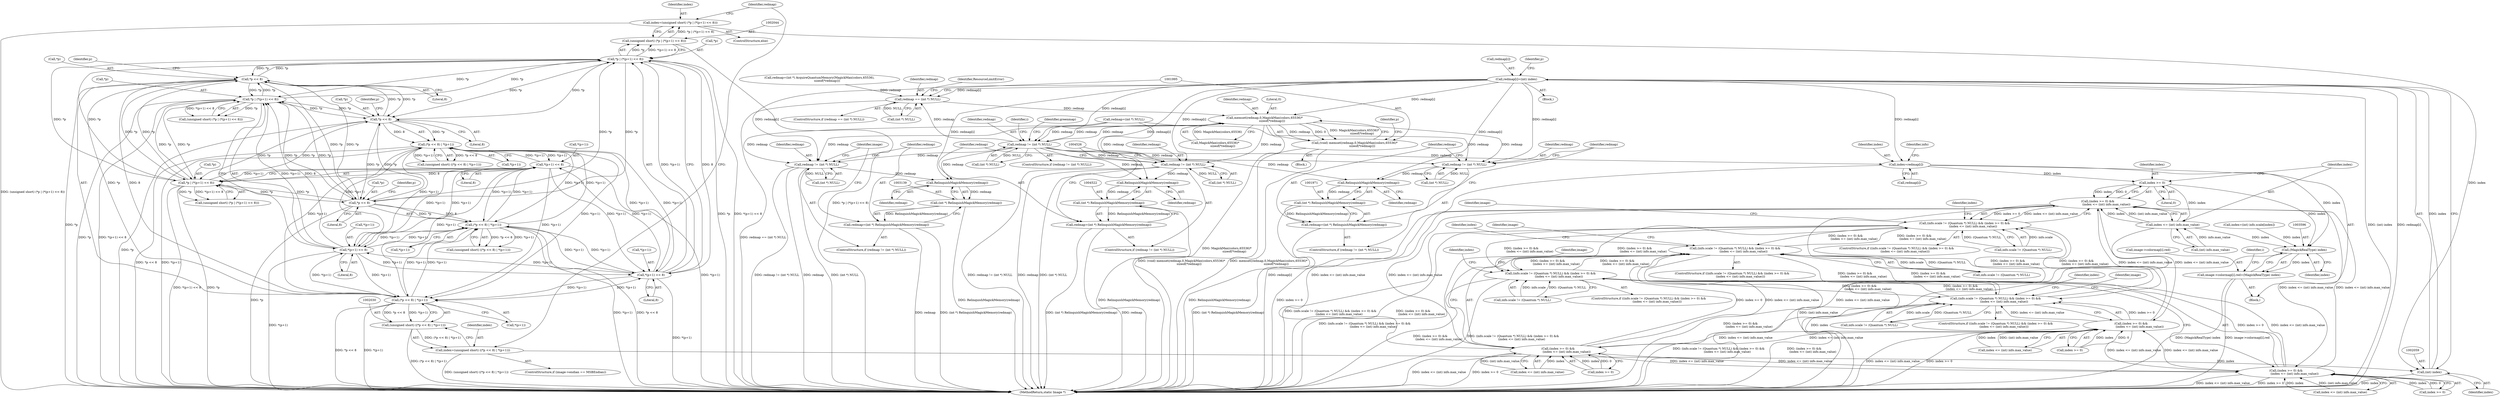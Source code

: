 digraph "0_ImageMagick_6b6bff054d569a77973f2140c0e86366e6168a6c_0@array" {
"1002054" [label="(Call,redmap[i]=(int) index)"];
"1002058" [label="(Call,(int) index)"];
"1002041" [label="(Call,index=(unsigned short) (*p | (*(p+1) << 8)))"];
"1002043" [label="(Call,(unsigned short) (*p | (*(p+1) << 8)))"];
"1002045" [label="(Call,*p | (*(p+1) << 8))"];
"1002032" [label="(Call,*p << 8)"];
"1002170" [label="(Call,*p | (*(p+1) << 8))"];
"1002157" [label="(Call,*p << 8)"];
"1002282" [label="(Call,*p << 8)"];
"1002295" [label="(Call,*p | (*(p+1) << 8))"];
"1002298" [label="(Call,*(p+1) << 8)"];
"1002173" [label="(Call,*(p+1) << 8)"];
"1002048" [label="(Call,*(p+1) << 8)"];
"1002281" [label="(Call,(*p << 8) | *(p+1))"];
"1002031" [label="(Call,(*p << 8) | *(p+1))"];
"1002156" [label="(Call,(*p << 8) | *(p+1))"];
"1002027" [label="(Call,index=(unsigned short) ((*p << 8) | *(p+1)))"];
"1002029" [label="(Call,(unsigned short) ((*p << 8) | *(p+1)))"];
"1001963" [label="(Call,redmap != (int *) NULL)"];
"1001972" [label="(Call,RelinquishMagickMemory(redmap))"];
"1001970" [label="(Call,(int *) RelinquishMagickMemory(redmap))"];
"1001968" [label="(Call,redmap=(int *) RelinquishMagickMemory(redmap))"];
"1001986" [label="(Call,redmap == (int *) NULL)"];
"1001996" [label="(Call,memset(redmap,0,MagickMax(colors,65536)*\n                sizeof(*redmap)))"];
"1001994" [label="(Call,(void) memset(redmap,0,MagickMax(colors,65536)*\n                sizeof(*redmap)))"];
"1003131" [label="(Call,redmap != (int *) NULL)"];
"1003140" [label="(Call,RelinquishMagickMemory(redmap))"];
"1003138" [label="(Call,(int *) RelinquishMagickMemory(redmap))"];
"1003136" [label="(Call,redmap=(int *) RelinquishMagickMemory(redmap))"];
"1003536" [label="(Call,redmap != (int *) NULL)"];
"1003553" [label="(Call,index=redmap[i])"];
"1003568" [label="(Call,index >= 0)"];
"1003567" [label="(Call,(index >= 0) &&\n                  (index <= (int) info.max_value))"];
"1003559" [label="(Call,(info.scale != (Quantum *) NULL) && (index >= 0) &&\n                  (index <= (int) info.max_value))"];
"1003622" [label="(Call,(info.scale != (Quantum *) NULL) && (index >= 0) &&\n                  (index <= (int) info.max_value))"];
"1003685" [label="(Call,(info.scale != (Quantum *) NULL) && (index >= 0) &&\n                  (index <= (int) info.max_value))"];
"1003748" [label="(Call,(info.scale != (Quantum *) NULL) && (index >= 0) &&\n                  (index <= (int) info.max_value))"];
"1003630" [label="(Call,(index >= 0) &&\n                  (index <= (int) info.max_value))"];
"1003693" [label="(Call,(index >= 0) &&\n                  (index <= (int) info.max_value))"];
"1003756" [label="(Call,(index >= 0) &&\n                  (index <= (int) info.max_value))"];
"1003571" [label="(Call,index <= (int) info.max_value)"];
"1003595" [label="(Call,(MagickRealType) index)"];
"1003587" [label="(Call,image->colormap[i].red=(MagickRealType) index)"];
"1004514" [label="(Call,redmap != (int *) NULL)"];
"1004523" [label="(Call,RelinquishMagickMemory(redmap))"];
"1004521" [label="(Call,(int *) RelinquishMagickMemory(redmap))"];
"1004519" [label="(Call,redmap=(int *) RelinquishMagickMemory(redmap))"];
"1001997" [label="(Identifier,redmap)"];
"1003631" [label="(Call,index >= 0)"];
"1003748" [label="(Call,(info.scale != (Quantum *) NULL) && (index >= 0) &&\n                  (index <= (int) info.max_value))"];
"1002042" [label="(Identifier,index)"];
"1001941" [label="(Block,)"];
"1002299" [label="(Call,*(p+1))"];
"1002282" [label="(Call,*p << 8)"];
"1002053" [label="(Literal,8)"];
"1002281" [label="(Call,(*p << 8) | *(p+1))"];
"1002007" [label="(Identifier,p)"];
"1002160" [label="(Literal,8)"];
"1003571" [label="(Call,index <= (int) info.max_value)"];
"1002056" [label="(Identifier,redmap)"];
"1002035" [label="(Literal,8)"];
"1002157" [label="(Call,*p << 8)"];
"1003141" [label="(Identifier,redmap)"];
"1002171" [label="(Call,*p)"];
"1002021" [label="(ControlStructure,if (image->endian == MSBEndian))"];
"1001974" [label="(Call,redmap=(int *) AcquireQuantumMemory(MagickMax(colors,65536),\n                sizeof(*redmap)))"];
"1003536" [label="(Call,redmap != (int *) NULL)"];
"1003686" [label="(Call,info.scale != (Quantum *) NULL)"];
"1003684" [label="(ControlStructure,if ((info.scale != (Quantum *) NULL) && (index >= 0) &&\n                  (index <= (int) info.max_value)))"];
"1003747" [label="(ControlStructure,if ((info.scale != (Quantum *) NULL) && (index >= 0) &&\n                  (index <= (int) info.max_value)))"];
"1002045" [label="(Call,*p | (*(p+1) << 8))"];
"1001994" [label="(Call,(void) memset(redmap,0,MagickMax(colors,65536)*\n                sizeof(*redmap)))"];
"1002161" [label="(Call,*(p+1))"];
"1003538" [label="(Call,(int *) NULL)"];
"1002048" [label="(Call,*(p+1) << 8)"];
"1003757" [label="(Call,index >= 0)"];
"1002033" [label="(Call,*p)"];
"1001987" [label="(Identifier,redmap)"];
"1003555" [label="(Call,redmap[i])"];
"1001970" [label="(Call,(int *) RelinquishMagickMemory(redmap))"];
"1001964" [label="(Identifier,redmap)"];
"1003137" [label="(Identifier,redmap)"];
"1001973" [label="(Identifier,redmap)"];
"1003760" [label="(Call,index <= (int) info.max_value)"];
"1002295" [label="(Call,*p | (*(p+1) << 8))"];
"1004514" [label="(Call,redmap != (int *) NULL)"];
"1003685" [label="(Call,(info.scale != (Quantum *) NULL) && (index >= 0) &&\n                  (index <= (int) info.max_value))"];
"1003573" [label="(Call,(int) info.max_value)"];
"1003567" [label="(Call,(index >= 0) &&\n                  (index <= (int) info.max_value))"];
"1002173" [label="(Call,*(p+1) << 8)"];
"1003568" [label="(Call,index >= 0)"];
"1003642" [label="(Identifier,index)"];
"1003591" [label="(Identifier,image)"];
"1002040" [label="(ControlStructure,else)"];
"1004516" [label="(Call,(int *) NULL)"];
"1003558" [label="(ControlStructure,if ((info.scale != (Quantum *) NULL) && (index >= 0) &&\n                  (index <= (int) info.max_value)))"];
"1002041" [label="(Call,index=(unsigned short) (*p | (*(p+1) << 8)))"];
"1003143" [label="(Identifier,image)"];
"1002286" [label="(Call,*(p+1))"];
"1003138" [label="(Call,(int *) RelinquishMagickMemory(redmap))"];
"1004524" [label="(Identifier,redmap)"];
"1001965" [label="(Call,(int *) NULL)"];
"1004520" [label="(Identifier,redmap)"];
"1001969" [label="(Identifier,redmap)"];
"1003579" [label="(Identifier,index)"];
"1003537" [label="(Identifier,redmap)"];
"1003132" [label="(Identifier,redmap)"];
"1003654" [label="(Identifier,image)"];
"1004523" [label="(Call,RelinquishMagickMemory(redmap))"];
"1001968" [label="(Call,redmap=(int *) RelinquishMagickMemory(redmap))"];
"1003136" [label="(Call,redmap=(int *) RelinquishMagickMemory(redmap))"];
"1002043" [label="(Call,(unsigned short) (*p | (*(p+1) << 8)))"];
"1002298" [label="(Call,*(p+1) << 8)"];
"1002055" [label="(Call,redmap[i])"];
"1003768" [label="(Identifier,index)"];
"1003131" [label="(Call,redmap != (int *) NULL)"];
"1002062" [label="(Identifier,p)"];
"1003570" [label="(Literal,0)"];
"1002046" [label="(Call,*p)"];
"1003595" [label="(Call,(MagickRealType) index)"];
"1002283" [label="(Call,*p)"];
"1001988" [label="(Call,(int *) NULL)"];
"1001998" [label="(Literal,0)"];
"1002027" [label="(Call,index=(unsigned short) ((*p << 8) | *(p+1)))"];
"1002296" [label="(Call,*p)"];
"1003630" [label="(Call,(index >= 0) &&\n                  (index <= (int) info.max_value))"];
"1003559" [label="(Call,(info.scale != (Quantum *) NULL) && (index >= 0) &&\n                  (index <= (int) info.max_value))"];
"1002293" [label="(Call,(unsigned short) (*p | (*(p+1) << 8)))"];
"1000533" [label="(Call,redmap=(int *) NULL)"];
"1002029" [label="(Call,(unsigned short) ((*p << 8) | *(p+1)))"];
"1003693" [label="(Call,(index >= 0) &&\n                  (index <= (int) info.max_value))"];
"1002036" [label="(Call,*(p+1))"];
"1002058" [label="(Call,(int) index)"];
"1003705" [label="(Identifier,index)"];
"1001996" [label="(Call,memset(redmap,0,MagickMax(colors,65536)*\n                sizeof(*redmap)))"];
"1001972" [label="(Call,RelinquishMagickMemory(redmap))"];
"1002178" [label="(Literal,8)"];
"1003130" [label="(ControlStructure,if (redmap != (int *) NULL))"];
"1001985" [label="(ControlStructure,if (redmap == (int *) NULL))"];
"1003569" [label="(Identifier,index)"];
"1003535" [label="(ControlStructure,if (redmap != (int *) NULL))"];
"1003543" [label="(Identifier,i)"];
"1003697" [label="(Call,index <= (int) info.max_value)"];
"1003694" [label="(Call,index >= 0)"];
"1002168" [label="(Call,(unsigned short) (*p | (*(p+1) << 8)))"];
"1003634" [label="(Call,index <= (int) info.max_value)"];
"1004521" [label="(Call,(int *) RelinquishMagickMemory(redmap))"];
"1003553" [label="(Call,index=redmap[i])"];
"1004539" [label="(MethodReturn,static Image *)"];
"1002049" [label="(Call,*(p+1))"];
"1003588" [label="(Call,image->colormap[i].red)"];
"1001986" [label="(Call,redmap == (int *) NULL)"];
"1003578" [label="(Call,index=(int) info.scale[index])"];
"1004519" [label="(Call,redmap=(int *) RelinquishMagickMemory(redmap))"];
"1002154" [label="(Call,(unsigned short) ((*p << 8) | *(p+1)))"];
"1003597" [label="(Identifier,index)"];
"1003621" [label="(ControlStructure,if ((info.scale != (Quantum *) NULL) && (index >= 0) &&\n                  (index <= (int) info.max_value)))"];
"1003780" [label="(Identifier,image)"];
"1002031" [label="(Call,(*p << 8) | *(p+1))"];
"1002028" [label="(Identifier,index)"];
"1003140" [label="(Call,RelinquishMagickMemory(redmap))"];
"1001962" [label="(ControlStructure,if (redmap != (int *) NULL))"];
"1003587" [label="(Call,image->colormap[i].red=(MagickRealType) index)"];
"1002158" [label="(Call,*p)"];
"1001999" [label="(Call,MagickMax(colors,65536)*\n                sizeof(*redmap))"];
"1003756" [label="(Call,(index >= 0) &&\n                  (index <= (int) info.max_value))"];
"1003572" [label="(Identifier,index)"];
"1004513" [label="(ControlStructure,if (redmap != (int *) NULL))"];
"1002288" [label="(Identifier,p)"];
"1002170" [label="(Call,*p | (*(p+1) << 8))"];
"1003552" [label="(Block,)"];
"1003600" [label="(Identifier,greenmap)"];
"1003622" [label="(Call,(info.scale != (Quantum *) NULL) && (index >= 0) &&\n                  (index <= (int) info.max_value))"];
"1002285" [label="(Literal,8)"];
"1001963" [label="(Call,redmap != (int *) NULL)"];
"1002020" [label="(Block,)"];
"1003562" [label="(Identifier,info)"];
"1003717" [label="(Identifier,image)"];
"1002163" [label="(Identifier,p)"];
"1001992" [label="(Identifier,ResourceLimitError)"];
"1003560" [label="(Call,info.scale != (Quantum *) NULL)"];
"1003551" [label="(Identifier,i)"];
"1004515" [label="(Identifier,redmap)"];
"1003749" [label="(Call,info.scale != (Quantum *) NULL)"];
"1003554" [label="(Identifier,index)"];
"1002054" [label="(Call,redmap[i]=(int) index)"];
"1002060" [label="(Identifier,index)"];
"1002303" [label="(Literal,8)"];
"1002038" [label="(Identifier,p)"];
"1001975" [label="(Identifier,redmap)"];
"1002279" [label="(Call,(unsigned short) ((*p << 8) | *(p+1)))"];
"1002032" [label="(Call,*p << 8)"];
"1002174" [label="(Call,*(p+1))"];
"1003133" [label="(Call,(int *) NULL)"];
"1003623" [label="(Call,info.scale != (Quantum *) NULL)"];
"1002156" [label="(Call,(*p << 8) | *(p+1))"];
"1002054" -> "1002020"  [label="AST: "];
"1002054" -> "1002058"  [label="CFG: "];
"1002055" -> "1002054"  [label="AST: "];
"1002058" -> "1002054"  [label="AST: "];
"1002062" -> "1002054"  [label="CFG: "];
"1002054" -> "1004539"  [label="DDG: (int) index"];
"1002054" -> "1004539"  [label="DDG: redmap[i]"];
"1002054" -> "1001963"  [label="DDG: redmap[i]"];
"1002054" -> "1001972"  [label="DDG: redmap[i]"];
"1002054" -> "1001986"  [label="DDG: redmap[i]"];
"1002054" -> "1001996"  [label="DDG: redmap[i]"];
"1002058" -> "1002054"  [label="DDG: index"];
"1002054" -> "1003131"  [label="DDG: redmap[i]"];
"1002054" -> "1003140"  [label="DDG: redmap[i]"];
"1002054" -> "1003536"  [label="DDG: redmap[i]"];
"1002054" -> "1003553"  [label="DDG: redmap[i]"];
"1002054" -> "1004514"  [label="DDG: redmap[i]"];
"1002054" -> "1004523"  [label="DDG: redmap[i]"];
"1002058" -> "1002060"  [label="CFG: "];
"1002059" -> "1002058"  [label="AST: "];
"1002060" -> "1002058"  [label="AST: "];
"1002058" -> "1004539"  [label="DDG: index"];
"1002041" -> "1002058"  [label="DDG: index"];
"1002027" -> "1002058"  [label="DDG: index"];
"1002041" -> "1002040"  [label="AST: "];
"1002041" -> "1002043"  [label="CFG: "];
"1002042" -> "1002041"  [label="AST: "];
"1002043" -> "1002041"  [label="AST: "];
"1002056" -> "1002041"  [label="CFG: "];
"1002041" -> "1004539"  [label="DDG: (unsigned short) (*p | (*(p+1) << 8))"];
"1002043" -> "1002041"  [label="DDG: *p | (*(p+1) << 8)"];
"1002043" -> "1002045"  [label="CFG: "];
"1002044" -> "1002043"  [label="AST: "];
"1002045" -> "1002043"  [label="AST: "];
"1002043" -> "1004539"  [label="DDG: *p | (*(p+1) << 8)"];
"1002045" -> "1002043"  [label="DDG: *p"];
"1002045" -> "1002043"  [label="DDG: *(p+1) << 8"];
"1002045" -> "1002048"  [label="CFG: "];
"1002046" -> "1002045"  [label="AST: "];
"1002048" -> "1002045"  [label="AST: "];
"1002045" -> "1004539"  [label="DDG: *p"];
"1002045" -> "1004539"  [label="DDG: *(p+1) << 8"];
"1002045" -> "1002032"  [label="DDG: *p"];
"1002032" -> "1002045"  [label="DDG: *p"];
"1002170" -> "1002045"  [label="DDG: *p"];
"1002157" -> "1002045"  [label="DDG: *p"];
"1002282" -> "1002045"  [label="DDG: *p"];
"1002295" -> "1002045"  [label="DDG: *p"];
"1002048" -> "1002045"  [label="DDG: *(p+1)"];
"1002048" -> "1002045"  [label="DDG: 8"];
"1002045" -> "1002157"  [label="DDG: *p"];
"1002045" -> "1002170"  [label="DDG: *p"];
"1002045" -> "1002282"  [label="DDG: *p"];
"1002045" -> "1002295"  [label="DDG: *p"];
"1002032" -> "1002031"  [label="AST: "];
"1002032" -> "1002035"  [label="CFG: "];
"1002033" -> "1002032"  [label="AST: "];
"1002035" -> "1002032"  [label="AST: "];
"1002038" -> "1002032"  [label="CFG: "];
"1002032" -> "1004539"  [label="DDG: *p"];
"1002032" -> "1002031"  [label="DDG: *p"];
"1002032" -> "1002031"  [label="DDG: 8"];
"1002170" -> "1002032"  [label="DDG: *p"];
"1002157" -> "1002032"  [label="DDG: *p"];
"1002282" -> "1002032"  [label="DDG: *p"];
"1002295" -> "1002032"  [label="DDG: *p"];
"1002032" -> "1002157"  [label="DDG: *p"];
"1002032" -> "1002170"  [label="DDG: *p"];
"1002032" -> "1002282"  [label="DDG: *p"];
"1002032" -> "1002295"  [label="DDG: *p"];
"1002170" -> "1002168"  [label="AST: "];
"1002170" -> "1002173"  [label="CFG: "];
"1002171" -> "1002170"  [label="AST: "];
"1002173" -> "1002170"  [label="AST: "];
"1002168" -> "1002170"  [label="CFG: "];
"1002170" -> "1004539"  [label="DDG: *p"];
"1002170" -> "1004539"  [label="DDG: *(p+1) << 8"];
"1002170" -> "1002157"  [label="DDG: *p"];
"1002170" -> "1002168"  [label="DDG: *p"];
"1002170" -> "1002168"  [label="DDG: *(p+1) << 8"];
"1002157" -> "1002170"  [label="DDG: *p"];
"1002282" -> "1002170"  [label="DDG: *p"];
"1002295" -> "1002170"  [label="DDG: *p"];
"1002173" -> "1002170"  [label="DDG: *(p+1)"];
"1002173" -> "1002170"  [label="DDG: 8"];
"1002170" -> "1002282"  [label="DDG: *p"];
"1002170" -> "1002295"  [label="DDG: *p"];
"1002157" -> "1002156"  [label="AST: "];
"1002157" -> "1002160"  [label="CFG: "];
"1002158" -> "1002157"  [label="AST: "];
"1002160" -> "1002157"  [label="AST: "];
"1002163" -> "1002157"  [label="CFG: "];
"1002157" -> "1004539"  [label="DDG: *p"];
"1002157" -> "1002156"  [label="DDG: *p"];
"1002157" -> "1002156"  [label="DDG: 8"];
"1002282" -> "1002157"  [label="DDG: *p"];
"1002295" -> "1002157"  [label="DDG: *p"];
"1002157" -> "1002282"  [label="DDG: *p"];
"1002157" -> "1002295"  [label="DDG: *p"];
"1002282" -> "1002281"  [label="AST: "];
"1002282" -> "1002285"  [label="CFG: "];
"1002283" -> "1002282"  [label="AST: "];
"1002285" -> "1002282"  [label="AST: "];
"1002288" -> "1002282"  [label="CFG: "];
"1002282" -> "1004539"  [label="DDG: *p"];
"1002282" -> "1002281"  [label="DDG: *p"];
"1002282" -> "1002281"  [label="DDG: 8"];
"1002295" -> "1002282"  [label="DDG: *p"];
"1002282" -> "1002295"  [label="DDG: *p"];
"1002295" -> "1002293"  [label="AST: "];
"1002295" -> "1002298"  [label="CFG: "];
"1002296" -> "1002295"  [label="AST: "];
"1002298" -> "1002295"  [label="AST: "];
"1002293" -> "1002295"  [label="CFG: "];
"1002295" -> "1004539"  [label="DDG: *(p+1) << 8"];
"1002295" -> "1004539"  [label="DDG: *p"];
"1002295" -> "1002293"  [label="DDG: *p"];
"1002295" -> "1002293"  [label="DDG: *(p+1) << 8"];
"1002298" -> "1002295"  [label="DDG: *(p+1)"];
"1002298" -> "1002295"  [label="DDG: 8"];
"1002298" -> "1002303"  [label="CFG: "];
"1002299" -> "1002298"  [label="AST: "];
"1002303" -> "1002298"  [label="AST: "];
"1002298" -> "1004539"  [label="DDG: *(p+1)"];
"1002298" -> "1002031"  [label="DDG: *(p+1)"];
"1002298" -> "1002048"  [label="DDG: *(p+1)"];
"1002298" -> "1002156"  [label="DDG: *(p+1)"];
"1002298" -> "1002173"  [label="DDG: *(p+1)"];
"1002298" -> "1002281"  [label="DDG: *(p+1)"];
"1002173" -> "1002298"  [label="DDG: *(p+1)"];
"1002048" -> "1002298"  [label="DDG: *(p+1)"];
"1002281" -> "1002298"  [label="DDG: *(p+1)"];
"1002031" -> "1002298"  [label="DDG: *(p+1)"];
"1002156" -> "1002298"  [label="DDG: *(p+1)"];
"1002173" -> "1002178"  [label="CFG: "];
"1002174" -> "1002173"  [label="AST: "];
"1002178" -> "1002173"  [label="AST: "];
"1002173" -> "1004539"  [label="DDG: *(p+1)"];
"1002173" -> "1002031"  [label="DDG: *(p+1)"];
"1002173" -> "1002048"  [label="DDG: *(p+1)"];
"1002173" -> "1002156"  [label="DDG: *(p+1)"];
"1002048" -> "1002173"  [label="DDG: *(p+1)"];
"1002281" -> "1002173"  [label="DDG: *(p+1)"];
"1002031" -> "1002173"  [label="DDG: *(p+1)"];
"1002156" -> "1002173"  [label="DDG: *(p+1)"];
"1002173" -> "1002281"  [label="DDG: *(p+1)"];
"1002048" -> "1002053"  [label="CFG: "];
"1002049" -> "1002048"  [label="AST: "];
"1002053" -> "1002048"  [label="AST: "];
"1002048" -> "1004539"  [label="DDG: *(p+1)"];
"1002048" -> "1002031"  [label="DDG: *(p+1)"];
"1002281" -> "1002048"  [label="DDG: *(p+1)"];
"1002031" -> "1002048"  [label="DDG: *(p+1)"];
"1002156" -> "1002048"  [label="DDG: *(p+1)"];
"1002048" -> "1002156"  [label="DDG: *(p+1)"];
"1002048" -> "1002281"  [label="DDG: *(p+1)"];
"1002281" -> "1002279"  [label="AST: "];
"1002281" -> "1002286"  [label="CFG: "];
"1002286" -> "1002281"  [label="AST: "];
"1002279" -> "1002281"  [label="CFG: "];
"1002281" -> "1004539"  [label="DDG: *(p+1)"];
"1002281" -> "1004539"  [label="DDG: *p << 8"];
"1002281" -> "1002031"  [label="DDG: *(p+1)"];
"1002281" -> "1002156"  [label="DDG: *(p+1)"];
"1002281" -> "1002279"  [label="DDG: *p << 8"];
"1002281" -> "1002279"  [label="DDG: *(p+1)"];
"1002031" -> "1002281"  [label="DDG: *(p+1)"];
"1002156" -> "1002281"  [label="DDG: *(p+1)"];
"1002031" -> "1002029"  [label="AST: "];
"1002031" -> "1002036"  [label="CFG: "];
"1002036" -> "1002031"  [label="AST: "];
"1002029" -> "1002031"  [label="CFG: "];
"1002031" -> "1004539"  [label="DDG: *p << 8"];
"1002031" -> "1004539"  [label="DDG: *(p+1)"];
"1002031" -> "1002029"  [label="DDG: *p << 8"];
"1002031" -> "1002029"  [label="DDG: *(p+1)"];
"1002156" -> "1002031"  [label="DDG: *(p+1)"];
"1002031" -> "1002156"  [label="DDG: *(p+1)"];
"1002156" -> "1002154"  [label="AST: "];
"1002156" -> "1002161"  [label="CFG: "];
"1002161" -> "1002156"  [label="AST: "];
"1002154" -> "1002156"  [label="CFG: "];
"1002156" -> "1004539"  [label="DDG: *p << 8"];
"1002156" -> "1004539"  [label="DDG: *(p+1)"];
"1002156" -> "1002154"  [label="DDG: *p << 8"];
"1002156" -> "1002154"  [label="DDG: *(p+1)"];
"1002027" -> "1002021"  [label="AST: "];
"1002027" -> "1002029"  [label="CFG: "];
"1002028" -> "1002027"  [label="AST: "];
"1002029" -> "1002027"  [label="AST: "];
"1002056" -> "1002027"  [label="CFG: "];
"1002027" -> "1004539"  [label="DDG: (unsigned short) ((*p << 8) | *(p+1))"];
"1002029" -> "1002027"  [label="DDG: (*p << 8) | *(p+1)"];
"1002030" -> "1002029"  [label="AST: "];
"1002029" -> "1004539"  [label="DDG: (*p << 8) | *(p+1)"];
"1001963" -> "1001962"  [label="AST: "];
"1001963" -> "1001965"  [label="CFG: "];
"1001964" -> "1001963"  [label="AST: "];
"1001965" -> "1001963"  [label="AST: "];
"1001969" -> "1001963"  [label="CFG: "];
"1001975" -> "1001963"  [label="CFG: "];
"1000533" -> "1001963"  [label="DDG: redmap"];
"1001996" -> "1001963"  [label="DDG: redmap"];
"1003536" -> "1001963"  [label="DDG: redmap"];
"1001965" -> "1001963"  [label="DDG: NULL"];
"1001963" -> "1001972"  [label="DDG: redmap"];
"1001972" -> "1001970"  [label="AST: "];
"1001972" -> "1001973"  [label="CFG: "];
"1001973" -> "1001972"  [label="AST: "];
"1001970" -> "1001972"  [label="CFG: "];
"1001972" -> "1001970"  [label="DDG: redmap"];
"1003536" -> "1001972"  [label="DDG: redmap"];
"1001970" -> "1001968"  [label="AST: "];
"1001971" -> "1001970"  [label="AST: "];
"1001968" -> "1001970"  [label="CFG: "];
"1001970" -> "1004539"  [label="DDG: RelinquishMagickMemory(redmap)"];
"1001970" -> "1001968"  [label="DDG: RelinquishMagickMemory(redmap)"];
"1001968" -> "1001962"  [label="AST: "];
"1001969" -> "1001968"  [label="AST: "];
"1001975" -> "1001968"  [label="CFG: "];
"1001968" -> "1004539"  [label="DDG: (int *) RelinquishMagickMemory(redmap)"];
"1001986" -> "1001985"  [label="AST: "];
"1001986" -> "1001988"  [label="CFG: "];
"1001987" -> "1001986"  [label="AST: "];
"1001988" -> "1001986"  [label="AST: "];
"1001992" -> "1001986"  [label="CFG: "];
"1001995" -> "1001986"  [label="CFG: "];
"1001986" -> "1004539"  [label="DDG: redmap == (int *) NULL"];
"1001974" -> "1001986"  [label="DDG: redmap"];
"1003536" -> "1001986"  [label="DDG: redmap"];
"1001988" -> "1001986"  [label="DDG: NULL"];
"1001986" -> "1001996"  [label="DDG: redmap"];
"1001996" -> "1001994"  [label="AST: "];
"1001996" -> "1001999"  [label="CFG: "];
"1001997" -> "1001996"  [label="AST: "];
"1001998" -> "1001996"  [label="AST: "];
"1001999" -> "1001996"  [label="AST: "];
"1001994" -> "1001996"  [label="CFG: "];
"1001996" -> "1004539"  [label="DDG: MagickMax(colors,65536)*\n                sizeof(*redmap)"];
"1001996" -> "1001994"  [label="DDG: redmap"];
"1001996" -> "1001994"  [label="DDG: 0"];
"1001996" -> "1001994"  [label="DDG: MagickMax(colors,65536)*\n                sizeof(*redmap)"];
"1003536" -> "1001996"  [label="DDG: redmap"];
"1001999" -> "1001996"  [label="DDG: MagickMax(colors,65536)"];
"1001996" -> "1003131"  [label="DDG: redmap"];
"1001996" -> "1003536"  [label="DDG: redmap"];
"1001996" -> "1004514"  [label="DDG: redmap"];
"1001994" -> "1001941"  [label="AST: "];
"1001995" -> "1001994"  [label="AST: "];
"1002007" -> "1001994"  [label="CFG: "];
"1001994" -> "1004539"  [label="DDG: memset(redmap,0,MagickMax(colors,65536)*\n                sizeof(*redmap))"];
"1001994" -> "1004539"  [label="DDG: (void) memset(redmap,0,MagickMax(colors,65536)*\n                sizeof(*redmap))"];
"1003131" -> "1003130"  [label="AST: "];
"1003131" -> "1003133"  [label="CFG: "];
"1003132" -> "1003131"  [label="AST: "];
"1003133" -> "1003131"  [label="AST: "];
"1003137" -> "1003131"  [label="CFG: "];
"1003143" -> "1003131"  [label="CFG: "];
"1003131" -> "1004539"  [label="DDG: redmap != (int *) NULL"];
"1003131" -> "1004539"  [label="DDG: redmap"];
"1003131" -> "1004539"  [label="DDG: (int *) NULL"];
"1000533" -> "1003131"  [label="DDG: redmap"];
"1003536" -> "1003131"  [label="DDG: redmap"];
"1003133" -> "1003131"  [label="DDG: NULL"];
"1003131" -> "1003140"  [label="DDG: redmap"];
"1003140" -> "1003138"  [label="AST: "];
"1003140" -> "1003141"  [label="CFG: "];
"1003141" -> "1003140"  [label="AST: "];
"1003138" -> "1003140"  [label="CFG: "];
"1003140" -> "1003138"  [label="DDG: redmap"];
"1003536" -> "1003140"  [label="DDG: redmap"];
"1003138" -> "1003136"  [label="AST: "];
"1003139" -> "1003138"  [label="AST: "];
"1003136" -> "1003138"  [label="CFG: "];
"1003138" -> "1004539"  [label="DDG: RelinquishMagickMemory(redmap)"];
"1003138" -> "1003136"  [label="DDG: RelinquishMagickMemory(redmap)"];
"1003136" -> "1003130"  [label="AST: "];
"1003137" -> "1003136"  [label="AST: "];
"1003143" -> "1003136"  [label="CFG: "];
"1003136" -> "1004539"  [label="DDG: redmap"];
"1003136" -> "1004539"  [label="DDG: (int *) RelinquishMagickMemory(redmap)"];
"1003536" -> "1003535"  [label="AST: "];
"1003536" -> "1003538"  [label="CFG: "];
"1003537" -> "1003536"  [label="AST: "];
"1003538" -> "1003536"  [label="AST: "];
"1003543" -> "1003536"  [label="CFG: "];
"1003600" -> "1003536"  [label="CFG: "];
"1000533" -> "1003536"  [label="DDG: redmap"];
"1003538" -> "1003536"  [label="DDG: NULL"];
"1003536" -> "1003553"  [label="DDG: redmap"];
"1003536" -> "1004514"  [label="DDG: redmap"];
"1003536" -> "1004523"  [label="DDG: redmap"];
"1003553" -> "1003552"  [label="AST: "];
"1003553" -> "1003555"  [label="CFG: "];
"1003554" -> "1003553"  [label="AST: "];
"1003555" -> "1003553"  [label="AST: "];
"1003562" -> "1003553"  [label="CFG: "];
"1003553" -> "1004539"  [label="DDG: redmap[i]"];
"1003553" -> "1003568"  [label="DDG: index"];
"1003553" -> "1003595"  [label="DDG: index"];
"1003568" -> "1003567"  [label="AST: "];
"1003568" -> "1003570"  [label="CFG: "];
"1003569" -> "1003568"  [label="AST: "];
"1003570" -> "1003568"  [label="AST: "];
"1003572" -> "1003568"  [label="CFG: "];
"1003567" -> "1003568"  [label="CFG: "];
"1003568" -> "1003567"  [label="DDG: index"];
"1003568" -> "1003567"  [label="DDG: 0"];
"1003568" -> "1003571"  [label="DDG: index"];
"1003568" -> "1003595"  [label="DDG: index"];
"1003567" -> "1003559"  [label="AST: "];
"1003567" -> "1003571"  [label="CFG: "];
"1003571" -> "1003567"  [label="AST: "];
"1003559" -> "1003567"  [label="CFG: "];
"1003567" -> "1004539"  [label="DDG: index <= (int) info.max_value"];
"1003567" -> "1004539"  [label="DDG: index >= 0"];
"1003567" -> "1003559"  [label="DDG: index >= 0"];
"1003567" -> "1003559"  [label="DDG: index <= (int) info.max_value"];
"1003630" -> "1003567"  [label="DDG: index <= (int) info.max_value"];
"1003693" -> "1003567"  [label="DDG: index <= (int) info.max_value"];
"1003756" -> "1003567"  [label="DDG: index <= (int) info.max_value"];
"1003571" -> "1003567"  [label="DDG: index"];
"1003571" -> "1003567"  [label="DDG: (int) info.max_value"];
"1003567" -> "1003630"  [label="DDG: index <= (int) info.max_value"];
"1003567" -> "1003693"  [label="DDG: index <= (int) info.max_value"];
"1003567" -> "1003756"  [label="DDG: index <= (int) info.max_value"];
"1003559" -> "1003558"  [label="AST: "];
"1003559" -> "1003560"  [label="CFG: "];
"1003560" -> "1003559"  [label="AST: "];
"1003579" -> "1003559"  [label="CFG: "];
"1003591" -> "1003559"  [label="CFG: "];
"1003559" -> "1004539"  [label="DDG: (info.scale != (Quantum *) NULL) && (index >= 0) &&\n                  (index <= (int) info.max_value)"];
"1003559" -> "1004539"  [label="DDG: (index >= 0) &&\n                  (index <= (int) info.max_value)"];
"1003560" -> "1003559"  [label="DDG: info.scale"];
"1003560" -> "1003559"  [label="DDG: (Quantum *) NULL"];
"1003685" -> "1003559"  [label="DDG: (index >= 0) &&\n                  (index <= (int) info.max_value)"];
"1003748" -> "1003559"  [label="DDG: (index >= 0) &&\n                  (index <= (int) info.max_value)"];
"1003622" -> "1003559"  [label="DDG: (index >= 0) &&\n                  (index <= (int) info.max_value)"];
"1003559" -> "1003622"  [label="DDG: (index >= 0) &&\n                  (index <= (int) info.max_value)"];
"1003559" -> "1003685"  [label="DDG: (index >= 0) &&\n                  (index <= (int) info.max_value)"];
"1003559" -> "1003748"  [label="DDG: (index >= 0) &&\n                  (index <= (int) info.max_value)"];
"1003622" -> "1003621"  [label="AST: "];
"1003622" -> "1003623"  [label="CFG: "];
"1003622" -> "1003630"  [label="CFG: "];
"1003623" -> "1003622"  [label="AST: "];
"1003630" -> "1003622"  [label="AST: "];
"1003642" -> "1003622"  [label="CFG: "];
"1003654" -> "1003622"  [label="CFG: "];
"1003622" -> "1004539"  [label="DDG: (index >= 0) &&\n                  (index <= (int) info.max_value)"];
"1003622" -> "1004539"  [label="DDG: (info.scale != (Quantum *) NULL) && (index >= 0) &&\n                  (index <= (int) info.max_value)"];
"1003623" -> "1003622"  [label="DDG: info.scale"];
"1003623" -> "1003622"  [label="DDG: (Quantum *) NULL"];
"1003685" -> "1003622"  [label="DDG: (index >= 0) &&\n                  (index <= (int) info.max_value)"];
"1003748" -> "1003622"  [label="DDG: (index >= 0) &&\n                  (index <= (int) info.max_value)"];
"1003630" -> "1003622"  [label="DDG: index >= 0"];
"1003630" -> "1003622"  [label="DDG: index <= (int) info.max_value"];
"1003622" -> "1003685"  [label="DDG: (index >= 0) &&\n                  (index <= (int) info.max_value)"];
"1003622" -> "1003748"  [label="DDG: (index >= 0) &&\n                  (index <= (int) info.max_value)"];
"1003685" -> "1003684"  [label="AST: "];
"1003685" -> "1003686"  [label="CFG: "];
"1003685" -> "1003693"  [label="CFG: "];
"1003686" -> "1003685"  [label="AST: "];
"1003693" -> "1003685"  [label="AST: "];
"1003705" -> "1003685"  [label="CFG: "];
"1003717" -> "1003685"  [label="CFG: "];
"1003685" -> "1004539"  [label="DDG: (index >= 0) &&\n                  (index <= (int) info.max_value)"];
"1003685" -> "1004539"  [label="DDG: (info.scale != (Quantum *) NULL) && (index >= 0) &&\n                  (index <= (int) info.max_value)"];
"1003686" -> "1003685"  [label="DDG: info.scale"];
"1003686" -> "1003685"  [label="DDG: (Quantum *) NULL"];
"1003693" -> "1003685"  [label="DDG: index >= 0"];
"1003693" -> "1003685"  [label="DDG: index <= (int) info.max_value"];
"1003748" -> "1003685"  [label="DDG: (index >= 0) &&\n                  (index <= (int) info.max_value)"];
"1003685" -> "1003748"  [label="DDG: (index >= 0) &&\n                  (index <= (int) info.max_value)"];
"1003748" -> "1003747"  [label="AST: "];
"1003748" -> "1003749"  [label="CFG: "];
"1003748" -> "1003756"  [label="CFG: "];
"1003749" -> "1003748"  [label="AST: "];
"1003756" -> "1003748"  [label="AST: "];
"1003768" -> "1003748"  [label="CFG: "];
"1003780" -> "1003748"  [label="CFG: "];
"1003748" -> "1004539"  [label="DDG: (info.scale != (Quantum *) NULL) && (index >= 0) &&\n                  (index <= (int) info.max_value)"];
"1003748" -> "1004539"  [label="DDG: (index >= 0) &&\n                  (index <= (int) info.max_value)"];
"1003749" -> "1003748"  [label="DDG: info.scale"];
"1003749" -> "1003748"  [label="DDG: (Quantum *) NULL"];
"1003756" -> "1003748"  [label="DDG: index >= 0"];
"1003756" -> "1003748"  [label="DDG: index <= (int) info.max_value"];
"1003630" -> "1003631"  [label="CFG: "];
"1003630" -> "1003634"  [label="CFG: "];
"1003631" -> "1003630"  [label="AST: "];
"1003634" -> "1003630"  [label="AST: "];
"1003630" -> "1004539"  [label="DDG: index <= (int) info.max_value"];
"1003630" -> "1004539"  [label="DDG: index >= 0"];
"1003631" -> "1003630"  [label="DDG: index"];
"1003631" -> "1003630"  [label="DDG: 0"];
"1003693" -> "1003630"  [label="DDG: index <= (int) info.max_value"];
"1003756" -> "1003630"  [label="DDG: index <= (int) info.max_value"];
"1003634" -> "1003630"  [label="DDG: index"];
"1003634" -> "1003630"  [label="DDG: (int) info.max_value"];
"1003630" -> "1003693"  [label="DDG: index <= (int) info.max_value"];
"1003630" -> "1003756"  [label="DDG: index <= (int) info.max_value"];
"1003693" -> "1003694"  [label="CFG: "];
"1003693" -> "1003697"  [label="CFG: "];
"1003694" -> "1003693"  [label="AST: "];
"1003697" -> "1003693"  [label="AST: "];
"1003693" -> "1004539"  [label="DDG: index >= 0"];
"1003693" -> "1004539"  [label="DDG: index <= (int) info.max_value"];
"1003694" -> "1003693"  [label="DDG: index"];
"1003694" -> "1003693"  [label="DDG: 0"];
"1003756" -> "1003693"  [label="DDG: index <= (int) info.max_value"];
"1003697" -> "1003693"  [label="DDG: index"];
"1003697" -> "1003693"  [label="DDG: (int) info.max_value"];
"1003693" -> "1003756"  [label="DDG: index <= (int) info.max_value"];
"1003756" -> "1003757"  [label="CFG: "];
"1003756" -> "1003760"  [label="CFG: "];
"1003757" -> "1003756"  [label="AST: "];
"1003760" -> "1003756"  [label="AST: "];
"1003756" -> "1004539"  [label="DDG: index >= 0"];
"1003756" -> "1004539"  [label="DDG: index <= (int) info.max_value"];
"1003757" -> "1003756"  [label="DDG: index"];
"1003757" -> "1003756"  [label="DDG: 0"];
"1003760" -> "1003756"  [label="DDG: index"];
"1003760" -> "1003756"  [label="DDG: (int) info.max_value"];
"1003571" -> "1003573"  [label="CFG: "];
"1003572" -> "1003571"  [label="AST: "];
"1003573" -> "1003571"  [label="AST: "];
"1003571" -> "1004539"  [label="DDG: (int) info.max_value"];
"1003573" -> "1003571"  [label="DDG: info.max_value"];
"1003571" -> "1003595"  [label="DDG: index"];
"1003595" -> "1003587"  [label="AST: "];
"1003595" -> "1003597"  [label="CFG: "];
"1003596" -> "1003595"  [label="AST: "];
"1003597" -> "1003595"  [label="AST: "];
"1003587" -> "1003595"  [label="CFG: "];
"1003595" -> "1004539"  [label="DDG: index"];
"1003595" -> "1003587"  [label="DDG: index"];
"1003578" -> "1003595"  [label="DDG: index"];
"1003587" -> "1003552"  [label="AST: "];
"1003588" -> "1003587"  [label="AST: "];
"1003551" -> "1003587"  [label="CFG: "];
"1003587" -> "1004539"  [label="DDG: image->colormap[i].red"];
"1003587" -> "1004539"  [label="DDG: (MagickRealType) index"];
"1004514" -> "1004513"  [label="AST: "];
"1004514" -> "1004516"  [label="CFG: "];
"1004515" -> "1004514"  [label="AST: "];
"1004516" -> "1004514"  [label="AST: "];
"1004520" -> "1004514"  [label="CFG: "];
"1004526" -> "1004514"  [label="CFG: "];
"1004514" -> "1004539"  [label="DDG: (int *) NULL"];
"1004514" -> "1004539"  [label="DDG: redmap != (int *) NULL"];
"1004514" -> "1004539"  [label="DDG: redmap"];
"1000533" -> "1004514"  [label="DDG: redmap"];
"1004516" -> "1004514"  [label="DDG: NULL"];
"1004514" -> "1004523"  [label="DDG: redmap"];
"1004523" -> "1004521"  [label="AST: "];
"1004523" -> "1004524"  [label="CFG: "];
"1004524" -> "1004523"  [label="AST: "];
"1004521" -> "1004523"  [label="CFG: "];
"1004523" -> "1004521"  [label="DDG: redmap"];
"1004521" -> "1004519"  [label="AST: "];
"1004522" -> "1004521"  [label="AST: "];
"1004519" -> "1004521"  [label="CFG: "];
"1004521" -> "1004539"  [label="DDG: RelinquishMagickMemory(redmap)"];
"1004521" -> "1004519"  [label="DDG: RelinquishMagickMemory(redmap)"];
"1004519" -> "1004513"  [label="AST: "];
"1004520" -> "1004519"  [label="AST: "];
"1004526" -> "1004519"  [label="CFG: "];
"1004519" -> "1004539"  [label="DDG: (int *) RelinquishMagickMemory(redmap)"];
"1004519" -> "1004539"  [label="DDG: redmap"];
}
